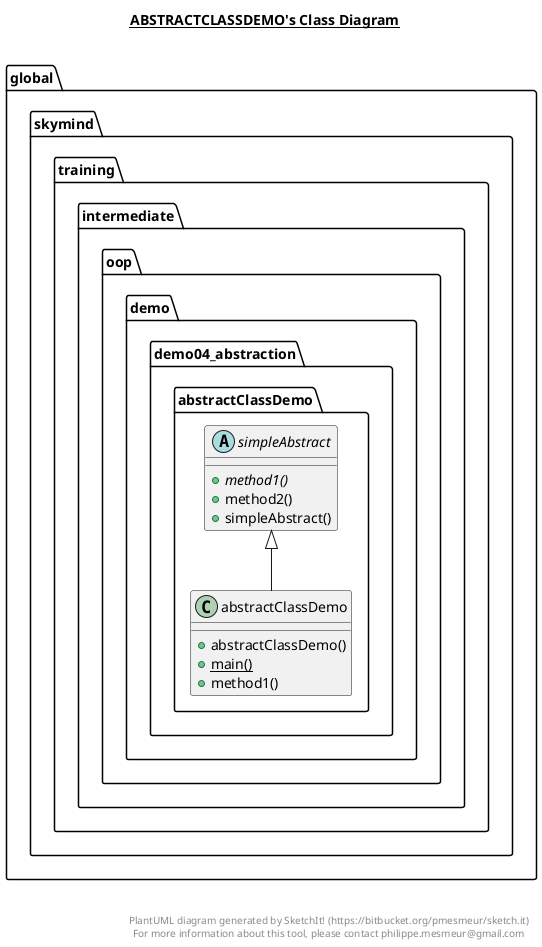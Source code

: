 @startuml

title __ABSTRACTCLASSDEMO's Class Diagram__\n

  namespace global.skymind {
    namespace training.intermediate.oop.demo.demo04_abstraction.abstractClassDemo {
      class global.skymind.training.intermediate.oop.demo.demo04_abstraction.abstractClassDemo.abstractClassDemo {
          + abstractClassDemo()
          {static} + main()
          + method1()
      }
    }
  }
  

  namespace global.skymind {
    namespace training.intermediate.oop.demo.demo04_abstraction.abstractClassDemo {
      abstract class global.skymind.training.intermediate.oop.demo.demo04_abstraction.abstractClassDemo.simpleAbstract {
          {abstract} + method1()
          + method2()
          + simpleAbstract()
      }
    }
  }
  

  global.skymind.training.intermediate.oop.demo.demo04_abstraction.abstractClassDemo.abstractClassDemo -up-|> global.skymind.training.intermediate.oop.demo.demo04_abstraction.abstractClassDemo.simpleAbstract


right footer


PlantUML diagram generated by SketchIt! (https://bitbucket.org/pmesmeur/sketch.it)
For more information about this tool, please contact philippe.mesmeur@gmail.com
endfooter

@enduml
